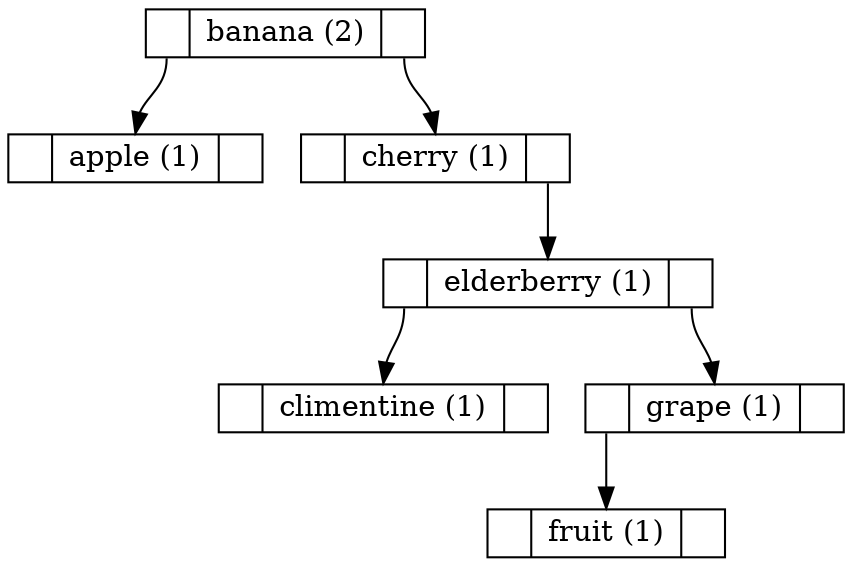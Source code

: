 digraph BSTree {
  node [shape=record, height=0.1];
  node140306993397920 [label="<left> | <key> banana (2) | <right> "];
  node140306993397920:left -> node140306983968704:key;
  node140306983968704 [label="<left> | <key> apple (1) | <right> "];
  node140306993397920:right -> node140306983967984:key;
  node140306983967984 [label="<left> | <key> cherry (1) | <right> "];
  node140306983967984:right -> node140306997592224:key;
  node140306997592224 [label="<left> | <key> elderberry (1) | <right> "];
  node140306997592224:left -> node140307000738000:key;
  node140307000738000 [label="<left> | <key> climentine (1) | <right> "];
  node140306997592224:right -> node140306998640800:key;
  node140306998640800 [label="<left> | <key> grape (1) | <right> "];
  node140306998640800:left -> node140306995495168:key;
  node140306995495168 [label="<left> | <key> fruit (1) | <right> "];
}
